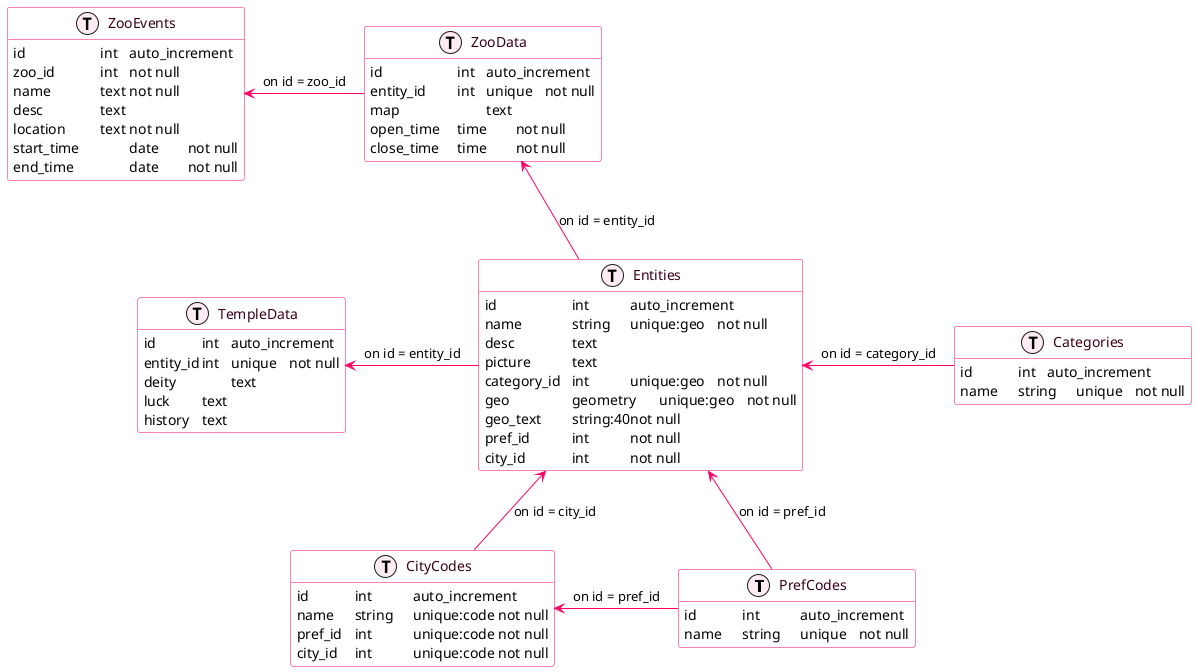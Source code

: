 @startuml

!define table(x) class x << (T,#ffebf3) >>
hide methods

skinparam classFontColor #3b0018
skinparam classArrowColor #ff0066
skinparam classBorderColor #ff0066
skinparam classBackgroundColor ##f6f4ee
skinparam shadowing false

table(PrefCodes) {
	id		int		auto_increment
	name	string	unique	not null
}

table(CityCodes) {
	id		int		auto_increment
	name	string	unique:code not null
	pref_id	int		unique:code not null
	city_id	int		unique:code not null
}

table(Categories) {
	id		int	auto_increment
	name	string	unique	not null
}

table(Entities) {
    id			int		auto_increment
    name		string	unique:geo	not null
    desc		text
    picture		text
    category_id	int		unique:geo	not null
    geo			geometry	unique:geo	not null
    geo_text		string:40	not null
    pref_id		int		not null
    city_id		int		not null
}

table(ZooData) {
    id			int	auto_increment
    entity_id		int	unique	not null
    map			text
    open_time	time	not null
    close_time	time	not null
}

table(ZooEvents) {
	id			int	auto_increment
	zoo_id		int	not null
	name		text	not null
	desc		text
	location		text	not null
	start_time		date	not null
	end_time		date	not null
}

table(TempleData) {
    id		int	auto_increment
    entity_id	int	unique	not null
    deity		text
    luck		text
    history	text
}

CityCodes <-right- PrefCodes : on id = pref_id

TempleData <-right- Entities : on id = entity_id
ZooData <-right- Entities : on id = entity_id
ZooEvents <-right- ZooData : on id = zoo_id
TempleData -[hidden]up- ZooData

Entities <-- PrefCodes : on id = pref_id
Entities <-- CityCodes : on id = city_id
Entities <-right- Categories : on id = category_id

@enduml
